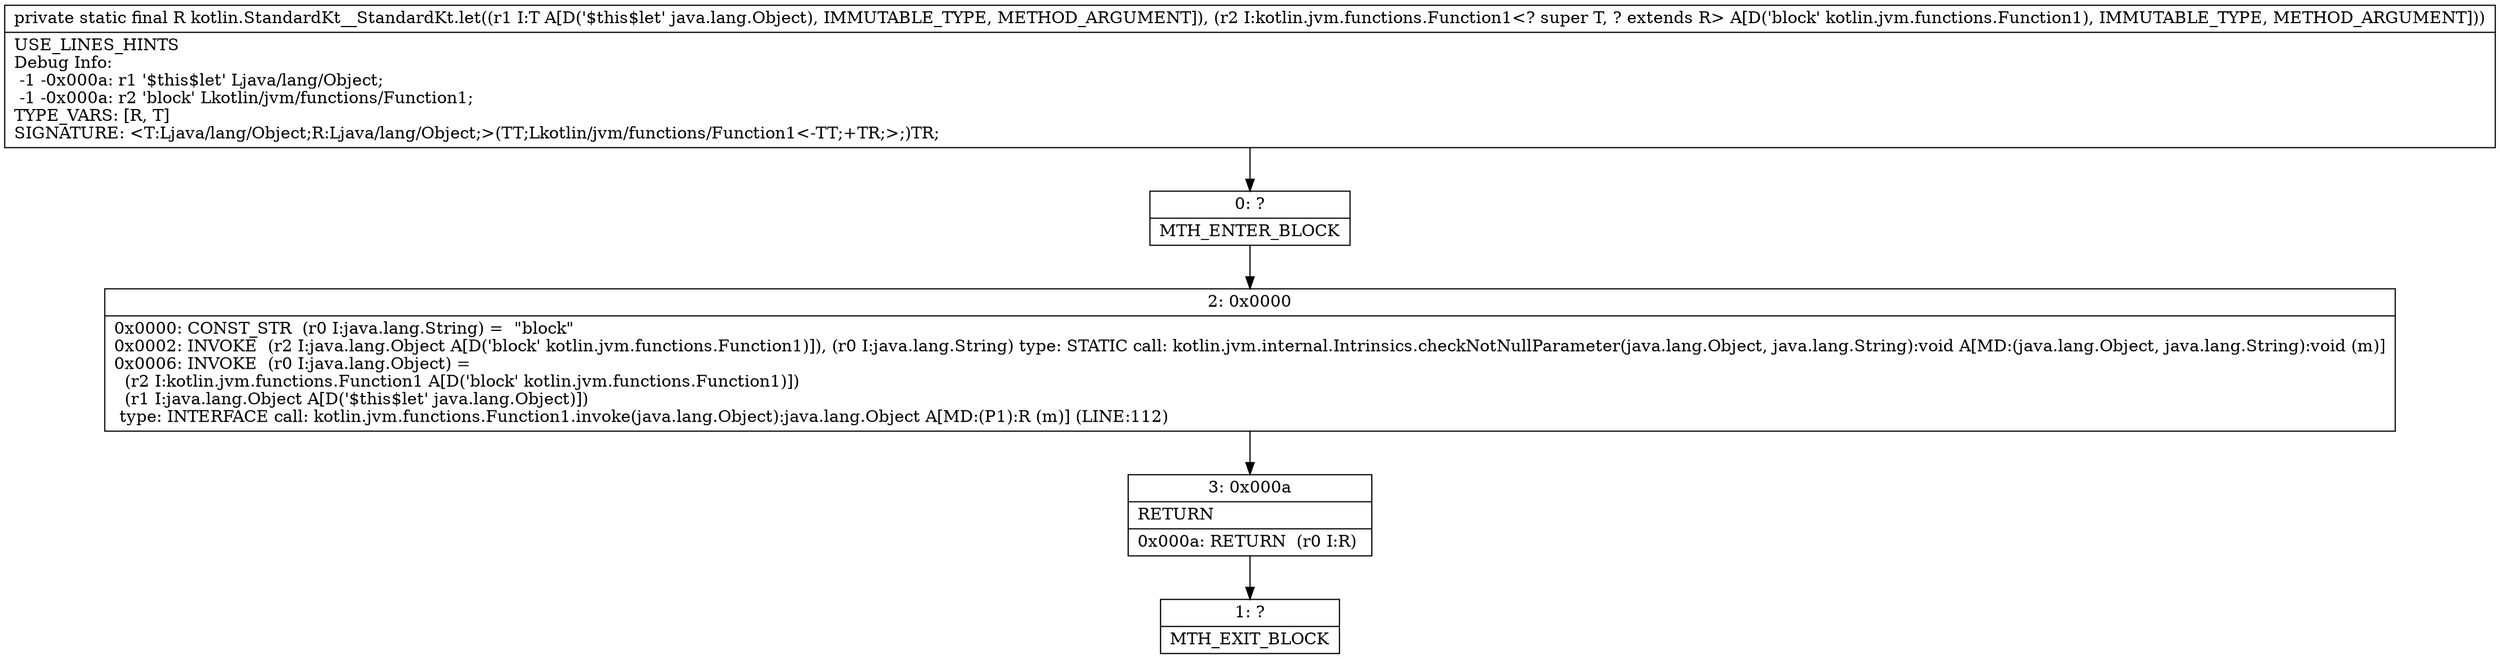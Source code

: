 digraph "CFG forkotlin.StandardKt__StandardKt.let(Ljava\/lang\/Object;Lkotlin\/jvm\/functions\/Function1;)Ljava\/lang\/Object;" {
Node_0 [shape=record,label="{0\:\ ?|MTH_ENTER_BLOCK\l}"];
Node_2 [shape=record,label="{2\:\ 0x0000|0x0000: CONST_STR  (r0 I:java.lang.String) =  \"block\" \l0x0002: INVOKE  (r2 I:java.lang.Object A[D('block' kotlin.jvm.functions.Function1)]), (r0 I:java.lang.String) type: STATIC call: kotlin.jvm.internal.Intrinsics.checkNotNullParameter(java.lang.Object, java.lang.String):void A[MD:(java.lang.Object, java.lang.String):void (m)]\l0x0006: INVOKE  (r0 I:java.lang.Object) = \l  (r2 I:kotlin.jvm.functions.Function1 A[D('block' kotlin.jvm.functions.Function1)])\l  (r1 I:java.lang.Object A[D('$this$let' java.lang.Object)])\l type: INTERFACE call: kotlin.jvm.functions.Function1.invoke(java.lang.Object):java.lang.Object A[MD:(P1):R (m)] (LINE:112)\l}"];
Node_3 [shape=record,label="{3\:\ 0x000a|RETURN\l|0x000a: RETURN  (r0 I:R) \l}"];
Node_1 [shape=record,label="{1\:\ ?|MTH_EXIT_BLOCK\l}"];
MethodNode[shape=record,label="{private static final R kotlin.StandardKt__StandardKt.let((r1 I:T A[D('$this$let' java.lang.Object), IMMUTABLE_TYPE, METHOD_ARGUMENT]), (r2 I:kotlin.jvm.functions.Function1\<? super T, ? extends R\> A[D('block' kotlin.jvm.functions.Function1), IMMUTABLE_TYPE, METHOD_ARGUMENT]))  | USE_LINES_HINTS\lDebug Info:\l  \-1 \-0x000a: r1 '$this$let' Ljava\/lang\/Object;\l  \-1 \-0x000a: r2 'block' Lkotlin\/jvm\/functions\/Function1;\lTYPE_VARS: [R, T]\lSIGNATURE: \<T:Ljava\/lang\/Object;R:Ljava\/lang\/Object;\>(TT;Lkotlin\/jvm\/functions\/Function1\<\-TT;+TR;\>;)TR;\l}"];
MethodNode -> Node_0;Node_0 -> Node_2;
Node_2 -> Node_3;
Node_3 -> Node_1;
}

